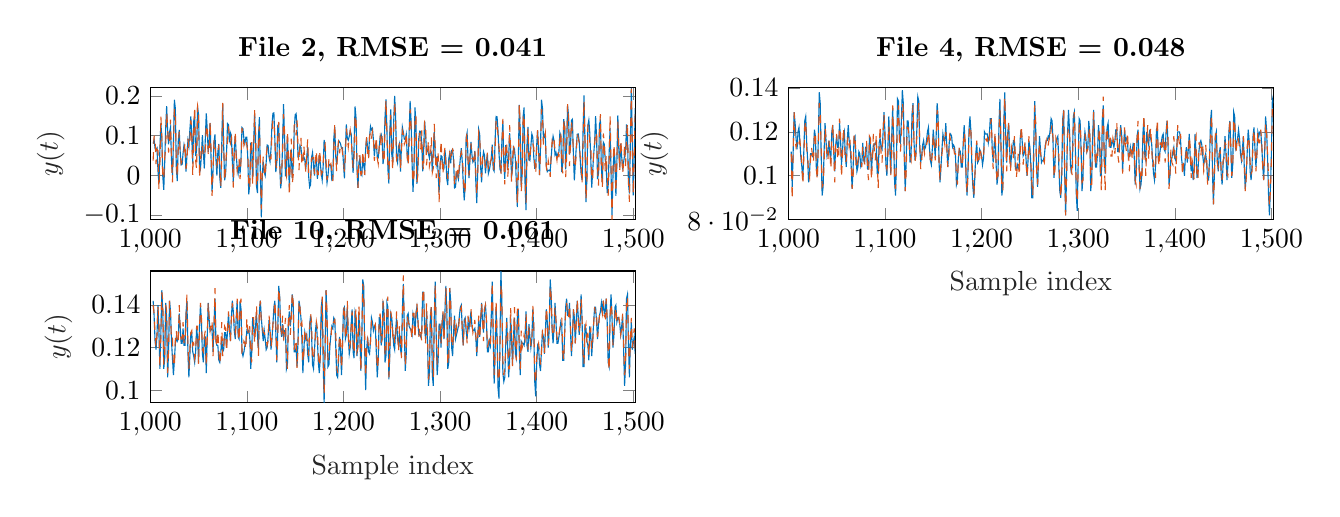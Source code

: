 % This file was created by matlab2tikz.
%
\definecolor{mycolor1}{rgb}{0.0,0.447,0.741}%
\definecolor{mycolor2}{rgb}{0.85,0.325,0.098}%
%
\begin{tikzpicture}

\begin{axis}[%
width=6.159cm,
height=1.674cm,
at={(0cm,2.326cm)},
scale only axis,
xmin=1000,
xmax=1502,
xlabel style={font=\color{white!15!black}},
xlabel={Sample index},
ymin=-0.112,
ymax=0.22,
ylabel style={font=\color{white!15!black}},
ylabel={$y(t)$},
axis background/.style={fill=white},
title style={font=\bfseries},
title={File 2, RMSE = 0.041}
]
\addplot [color=mycolor1, forget plot]
  table[row sep=crcr]{%
1003	0.08\\
1004	0.089\\
1005	0.068\\
1006	0.063\\
1007	0.068\\
1008	0.012\\
1009	-0.021\\
1010	0.066\\
1011	0.132\\
1012	0.094\\
1013	-0.003\\
1014	-0.037\\
1015	0.033\\
1016	0.12\\
1017	0.174\\
1018	0.111\\
1019	0.078\\
1020	0.108\\
1021	0.121\\
1022	0.039\\
1023	0.0\\
1024	0.079\\
1025	0.19\\
1026	0.168\\
1027	0.018\\
1028	-0.015\\
1029	0.085\\
1030	0.114\\
1031	0.059\\
1032	0.026\\
1033	0.027\\
1034	0.056\\
1035	0.077\\
1036	0.065\\
1037	0.009\\
1038	0.05\\
1039	0.087\\
1040	0.072\\
1041	0.113\\
1042	0.148\\
1043	0.095\\
1044	0.029\\
1045	0.136\\
1046	0.149\\
1047	0.048\\
1048	0.063\\
1049	0.172\\
1050	0.153\\
1051	0.028\\
1052	0.017\\
1053	0.052\\
1054	0.101\\
1055	0.056\\
1056	0.017\\
1057	0.091\\
1058	0.156\\
1059	0.116\\
1060	0.058\\
1061	0.083\\
1062	0.132\\
1063	0.038\\
1064	-0.041\\
1065	0.012\\
1066	0.082\\
1067	0.103\\
1068	0.041\\
1069	-0.001\\
1070	0.059\\
1071	0.079\\
1072	-0.006\\
1073	-0.032\\
1074	0.075\\
1075	0.179\\
1076	0.075\\
1077	-0.013\\
1078	0.002\\
1079	0.057\\
1080	0.13\\
1081	0.127\\
1082	0.083\\
1083	0.107\\
1084	0.1\\
1085	0.033\\
1086	-0.018\\
1087	0.068\\
1088	0.097\\
1089	0.053\\
1090	0.018\\
1091	0.004\\
1092	0.028\\
1093	0.004\\
1094	0.044\\
1095	0.12\\
1096	0.117\\
1097	0.091\\
1098	0.081\\
1099	0.096\\
1100	0.096\\
1101	0.04\\
1102	-0.048\\
1103	-0.021\\
1104	0.082\\
1105	0.065\\
1106	-0.009\\
1107	0.074\\
1108	0.154\\
1109	0.101\\
1110	-0.028\\
1111	-0.045\\
1112	0.096\\
1113	0.146\\
1114	-0.001\\
1115	-0.106\\
1116	0.002\\
1117	0.034\\
1118	0.007\\
1119	-0.001\\
1120	0.032\\
1121	0.076\\
1122	0.075\\
1123	0.045\\
1124	0.034\\
1125	0.066\\
1126	0.127\\
1127	0.156\\
1128	0.157\\
1129	0.09\\
1130	0.008\\
1131	0.033\\
1132	0.125\\
1133	0.128\\
1134	0.028\\
1135	-0.033\\
1136	-0.012\\
1137	0.083\\
1138	0.179\\
1139	0.095\\
1140	-0.003\\
1141	0.019\\
1142	0.099\\
1143	0.033\\
1144	-0.032\\
1145	0.046\\
1146	0.058\\
1147	-0.008\\
1148	0.023\\
1149	0.109\\
1150	0.152\\
1151	0.155\\
1152	0.118\\
1153	0.046\\
1154	0.047\\
1155	0.075\\
1156	0.07\\
1157	0.044\\
1158	0.039\\
1159	0.046\\
1160	0.039\\
1161	0.015\\
1162	0.047\\
1163	0.071\\
1164	-0.003\\
1165	-0.03\\
1166	-0.024\\
1167	0.044\\
1168	0.057\\
1169	0.024\\
1170	-0.001\\
1171	0.044\\
1172	0.044\\
1173	-0.009\\
1174	0.013\\
1175	0.051\\
1176	0.031\\
1177	0.006\\
1178	-0.012\\
1179	0.023\\
1180	0.089\\
1181	0.072\\
1182	0.014\\
1183	-0.019\\
1184	-0.001\\
1185	0.028\\
1186	0.026\\
1187	0.023\\
1188	-0.013\\
1189	-0.012\\
1190	0.092\\
1191	0.121\\
1192	0.047\\
1193	0.026\\
1194	0.057\\
1195	0.087\\
1196	0.084\\
1197	0.079\\
1198	0.068\\
1199	0.069\\
1200	0.03\\
1201	-0.008\\
1202	0.068\\
1203	0.128\\
1204	0.093\\
1205	0.088\\
1206	0.098\\
1207	0.112\\
1208	0.104\\
1209	0.046\\
1210	0.006\\
1211	0.072\\
1212	0.173\\
1213	0.145\\
1214	0.018\\
1215	-0.032\\
1216	0.032\\
1217	0.042\\
1218	0.005\\
1219	0.0\\
1220	0.045\\
1221	0.024\\
1222	0.011\\
1223	0.066\\
1224	0.094\\
1225	0.07\\
1226	0.047\\
1227	0.096\\
1228	0.123\\
1229	0.114\\
1230	0.118\\
1231	0.09\\
1232	0.048\\
1233	0.077\\
1234	0.083\\
1235	0.046\\
1236	0.044\\
1237	0.068\\
1238	0.097\\
1239	0.103\\
1240	0.088\\
1241	0.028\\
1242	0.054\\
1243	0.145\\
1244	0.191\\
1245	0.115\\
1246	0.016\\
1247	-0.021\\
1248	0.112\\
1249	0.166\\
1250	0.053\\
1251	0.032\\
1252	0.134\\
1253	0.2\\
1254	0.147\\
1255	0.041\\
1256	0.031\\
1257	0.072\\
1258	0.08\\
1259	0.009\\
1260	0.069\\
1261	0.121\\
1262	0.108\\
1263	0.091\\
1264	0.09\\
1265	0.103\\
1266	0.051\\
1267	0.031\\
1268	0.108\\
1269	0.187\\
1270	0.137\\
1271	0.034\\
1272	-0.042\\
1273	0.017\\
1274	0.171\\
1275	0.132\\
1276	-0.022\\
1277	0.018\\
1278	0.094\\
1279	0.111\\
1280	0.11\\
1281	0.083\\
1282	0.01\\
1283	0.061\\
1284	0.137\\
1285	0.102\\
1286	0.06\\
1287	0.064\\
1288	0.054\\
1289	0.043\\
1290	0.062\\
1291	0.058\\
1292	0.009\\
1293	0.063\\
1294	0.109\\
1295	0.05\\
1296	0.027\\
1297	0.048\\
1298	0.006\\
1299	-0.044\\
1300	0.023\\
1301	0.049\\
1302	0.047\\
1303	0.017\\
1304	0.016\\
1305	0.064\\
1306	0.042\\
1307	-0.01\\
1308	-0.025\\
1309	0.041\\
1310	0.055\\
1311	0.03\\
1312	0.062\\
1313	0.065\\
1314	0.038\\
1315	-0.032\\
1316	-0.03\\
1317	0.005\\
1318	0.001\\
1319	-0.01\\
1320	0.015\\
1321	0.043\\
1322	0.068\\
1323	0.034\\
1324	-0.02\\
1325	-0.063\\
1326	-0.027\\
1327	0.095\\
1328	0.107\\
1329	0.035\\
1330	-0.007\\
1331	0.043\\
1332	0.084\\
1333	0.052\\
1334	0.033\\
1335	0.037\\
1336	0.061\\
1337	-0.016\\
1338	-0.07\\
1339	0.013\\
1340	0.115\\
1341	0.103\\
1342	0.02\\
1343	-0.018\\
1344	0.037\\
1345	0.059\\
1346	0.05\\
1347	0.005\\
1348	0.031\\
1349	0.054\\
1350	0.004\\
1351	0.013\\
1352	0.027\\
1353	0.042\\
1354	0.077\\
1355	0.015\\
1356	0.01\\
1357	0.09\\
1358	0.148\\
1359	0.147\\
1360	0.111\\
1361	0.056\\
1362	0.015\\
1363	0.009\\
1364	0.085\\
1365	0.137\\
1366	0.03\\
1367	-0.009\\
1368	0.076\\
1369	0.06\\
1370	0.013\\
1371	0.044\\
1372	0.106\\
1373	0.071\\
1374	-0.006\\
1375	0.019\\
1376	0.071\\
1377	0.066\\
1378	0.04\\
1379	-0.022\\
1380	-0.08\\
1381	0.032\\
1382	0.177\\
1383	0.107\\
1384	-0.029\\
1385	0.002\\
1386	0.149\\
1387	0.171\\
1388	-0.026\\
1389	-0.088\\
1390	0.076\\
1391	0.122\\
1392	0.04\\
1393	0.037\\
1394	0.073\\
1395	0.104\\
1396	0.096\\
1397	0.046\\
1398	0.018\\
1399	0.02\\
1400	0.076\\
1401	0.113\\
1402	0.061\\
1403	1.259e-05\\
1404	0.073\\
1405	0.19\\
1406	0.169\\
1407	0.092\\
1408	0.101\\
1409	0.093\\
1410	0.023\\
1411	0.009\\
1412	0.012\\
1413	0.013\\
1414	0.01\\
1415	0.042\\
1416	0.079\\
1417	0.098\\
1418	0.087\\
1419	0.051\\
1420	0.057\\
1421	0.044\\
1422	0.054\\
1423	0.057\\
1424	0.107\\
1425	0.099\\
1426	0.008\\
1427	0.03\\
1428	0.141\\
1429	0.121\\
1430	0.015\\
1431	0.07\\
1432	0.176\\
1433	0.15\\
1434	0.052\\
1435	0.072\\
1436	0.138\\
1437	0.141\\
1438	0.052\\
1439	-0.013\\
1440	0.03\\
1441	0.072\\
1442	0.103\\
1443	0.104\\
1444	0.086\\
1445	0.041\\
1446	0.004\\
1447	-0.012\\
1448	0.11\\
1449	0.201\\
1450	0.083\\
1451	-0.068\\
1452	-0.01\\
1453	0.126\\
1454	0.139\\
1455	0.106\\
1456	0.042\\
1457	-0.031\\
1458	0.011\\
1459	0.052\\
1460	0.084\\
1461	0.149\\
1462	0.095\\
1463	-0.01\\
1464	0.005\\
1465	0.129\\
1466	0.137\\
1467	0.017\\
1468	-0.018\\
1469	0.083\\
1470	0.078\\
1471	0.038\\
1472	0.022\\
1473	-0.045\\
1474	-0.027\\
1475	0.054\\
1476	0.119\\
1477	0.005\\
1478	-0.101\\
1479	-0.003\\
1480	0.065\\
1481	0.039\\
1482	-0.052\\
1483	0.03\\
1484	0.151\\
1485	0.068\\
1486	0.02\\
1487	0.079\\
1488	0.046\\
1489	0.02\\
1490	0.033\\
1491	0.05\\
1492	0.054\\
1493	0.128\\
1494	0.096\\
1495	-0.021\\
1496	-0.046\\
1497	0.089\\
1498	0.22\\
1499	0.083\\
1500	-0.051\\
1501	0.049\\
1502	0.169\\
};
\addplot [color=mycolor2, dashed, forget plot]
  table[row sep=crcr]{%
1003	0.037\\
1004	0.098\\
1005	0.099\\
1006	0.028\\
1007	0.065\\
1008	0.062\\
1009	-0.036\\
1010	0.027\\
1011	0.149\\
1012	0.098\\
1013	-0.011\\
1014	-0.01\\
1015	0.044\\
1016	0.068\\
1017	0.158\\
1018	0.122\\
1019	0.057\\
1020	0.081\\
1021	0.14\\
1022	0.041\\
1023	-0.018\\
1024	0.071\\
1025	0.168\\
1026	0.148\\
1027	0.036\\
1028	-0.005\\
1029	0.067\\
1030	0.11\\
1031	0.057\\
1032	0.03\\
1033	0.036\\
1034	0.052\\
1035	0.062\\
1036	0.082\\
1037	0.016\\
1038	0.032\\
1039	0.092\\
1040	0.069\\
1041	0.079\\
1042	0.138\\
1043	0.119\\
1044	-0.003\\
1045	0.109\\
1046	0.173\\
1047	0.037\\
1048	0.015\\
1049	0.176\\
1050	0.166\\
1051	-0.008\\
1052	0.033\\
1053	0.078\\
1054	0.07\\
1055	0.045\\
1056	0.048\\
1057	0.065\\
1058	0.123\\
1059	0.128\\
1060	0.055\\
1061	0.051\\
1062	0.137\\
1063	0.059\\
1064	-0.052\\
1065	0.014\\
1066	0.089\\
1067	0.08\\
1068	0.041\\
1069	0.025\\
1070	0.043\\
1071	0.077\\
1072	0.022\\
1073	-0.031\\
1074	0.042\\
1075	0.182\\
1076	0.083\\
1077	-0.016\\
1078	0.019\\
1079	0.062\\
1080	0.085\\
1081	0.123\\
1082	0.093\\
1083	0.081\\
1084	0.094\\
1085	0.067\\
1086	-0.031\\
1087	0.049\\
1088	0.112\\
1089	0.047\\
1090	0.012\\
1091	0.029\\
1092	0.043\\
1093	-0.01\\
1094	0.038\\
1095	0.119\\
1096	0.101\\
1097	0.075\\
1098	0.084\\
1099	0.092\\
1100	0.076\\
1101	0.057\\
1102	-0.022\\
1103	-0.035\\
1104	0.072\\
1105	0.09\\
1106	-0.023\\
1107	0.047\\
1108	0.164\\
1109	0.104\\
1110	-0.029\\
1111	-0.028\\
1112	0.088\\
1113	0.123\\
1114	0.033\\
1115	-0.086\\
1116	0.008\\
1117	0.047\\
1118	0.011\\
1119	-0.004\\
1120	0.05\\
1121	0.068\\
1122	0.061\\
1123	0.06\\
1124	0.041\\
1125	0.041\\
1126	0.108\\
1127	0.14\\
1128	0.136\\
1129	0.095\\
1130	0.025\\
1131	0.017\\
1132	0.107\\
1133	0.134\\
1134	0.037\\
1135	-0.022\\
1136	0.008\\
1137	0.055\\
1138	0.154\\
1139	0.112\\
1140	0.008\\
1141	-0.003\\
1142	0.112\\
1143	0.052\\
1144	-0.052\\
1145	0.045\\
1146	0.092\\
1147	-0.022\\
1148	-0.0\\
1149	0.126\\
1150	0.128\\
1151	0.1\\
1152	0.138\\
1153	0.065\\
1154	0.013\\
1155	0.075\\
1156	0.094\\
1157	0.024\\
1158	0.034\\
1159	0.075\\
1160	0.041\\
1161	0.008\\
1162	0.054\\
1163	0.09\\
1164	-0.005\\
1165	-0.011\\
1166	-0.007\\
1167	0.042\\
1168	0.045\\
1169	0.045\\
1170	0.003\\
1171	0.036\\
1172	0.063\\
1173	0.002\\
1174	0.002\\
1175	0.064\\
1176	0.046\\
1177	0.002\\
1178	0.007\\
1179	0.031\\
1180	0.069\\
1181	0.077\\
1182	0.036\\
1183	-0.012\\
1184	0.005\\
1185	0.042\\
1186	0.025\\
1187	0.029\\
1188	0.013\\
1189	-0.015\\
1190	0.067\\
1191	0.131\\
1192	0.05\\
1193	0.009\\
1194	0.063\\
1195	0.088\\
1196	0.055\\
1197	0.078\\
1198	0.078\\
1199	0.056\\
1200	0.04\\
1201	0.009\\
1202	0.047\\
1203	0.118\\
1204	0.095\\
1205	0.071\\
1206	0.093\\
1207	0.112\\
1208	0.091\\
1209	0.055\\
1210	0.018\\
1211	0.044\\
1212	0.149\\
1213	0.152\\
1214	0.03\\
1215	-0.032\\
1216	0.048\\
1217	0.049\\
1218	0.001\\
1219	0.004\\
1220	0.063\\
1221	0.026\\
1222	0.001\\
1223	0.07\\
1224	0.096\\
1225	0.057\\
1226	0.038\\
1227	0.097\\
1228	0.108\\
1229	0.091\\
1230	0.111\\
1231	0.099\\
1232	0.036\\
1233	0.063\\
1234	0.098\\
1235	0.043\\
1236	0.029\\
1237	0.071\\
1238	0.096\\
1239	0.075\\
1240	0.099\\
1241	0.041\\
1242	0.03\\
1243	0.112\\
1244	0.19\\
1245	0.103\\
1246	0.027\\
1247	-0.011\\
1248	0.084\\
1249	0.152\\
1250	0.065\\
1251	0.011\\
1252	0.111\\
1253	0.186\\
1254	0.131\\
1255	0.04\\
1256	0.047\\
1257	0.056\\
1258	0.081\\
1259	0.015\\
1260	0.058\\
1261	0.112\\
1262	0.103\\
1263	0.078\\
1264	0.085\\
1265	0.108\\
1266	0.044\\
1267	0.023\\
1268	0.085\\
1269	0.167\\
1270	0.123\\
1271	0.047\\
1272	-0.02\\
1273	-0.002\\
1274	0.135\\
1275	0.153\\
1276	-0.018\\
1277	-0.0\\
1278	0.107\\
1279	0.104\\
1280	0.065\\
1281	0.113\\
1282	0.03\\
1283	0.012\\
1284	0.134\\
1285	0.129\\
1286	0.025\\
1287	0.056\\
1288	0.089\\
1289	0.023\\
1290	0.036\\
1291	0.096\\
1292	0.007\\
1293	0.018\\
1294	0.129\\
1295	0.07\\
1296	-0.007\\
1297	0.059\\
1298	0.058\\
1299	-0.069\\
1300	0.015\\
1301	0.089\\
1302	0.038\\
1303	0.001\\
1304	0.047\\
1305	0.069\\
1306	0.024\\
1307	0.017\\
1308	-0.009\\
1309	0.022\\
1310	0.061\\
1311	0.035\\
1312	0.051\\
1313	0.065\\
1314	0.06\\
1315	-0.027\\
1316	-0.018\\
1317	0.022\\
1318	0.012\\
1319	-0.012\\
1320	0.029\\
1321	0.047\\
1322	0.059\\
1323	0.046\\
1324	0.01\\
1325	-0.047\\
1326	-0.036\\
1327	0.088\\
1328	0.108\\
1329	0.036\\
1330	-0.001\\
1331	0.048\\
1332	0.08\\
1333	0.042\\
1334	0.043\\
1335	0.037\\
1336	0.064\\
1337	0.007\\
1338	-0.051\\
1339	0.001\\
1340	0.109\\
1341	0.102\\
1342	0.028\\
1343	-0.005\\
1344	0.048\\
1345	0.049\\
1346	0.053\\
1347	0.017\\
1348	0.028\\
1349	0.057\\
1350	0.017\\
1351	0.011\\
1352	0.035\\
1353	0.039\\
1354	0.072\\
1355	0.032\\
1356	0.012\\
1357	0.065\\
1358	0.139\\
1359	0.13\\
1360	0.099\\
1361	0.072\\
1362	0.029\\
1363	0.0\\
1364	0.067\\
1365	0.142\\
1366	0.041\\
1367	-0.023\\
1368	0.084\\
1369	0.082\\
1370	-0.005\\
1371	0.03\\
1372	0.126\\
1373	0.069\\
1374	-0.018\\
1375	0.037\\
1376	0.079\\
1377	0.044\\
1378	0.045\\
1379	0.029\\
1380	-0.072\\
1381	-0.005\\
1382	0.18\\
1383	0.128\\
1384	-0.043\\
1385	0.001\\
1386	0.148\\
1387	0.155\\
1388	-0.011\\
1389	-0.069\\
1390	0.066\\
1391	0.119\\
1392	0.034\\
1393	0.037\\
1394	0.085\\
1395	0.085\\
1396	0.08\\
1397	0.07\\
1398	0.032\\
1399	0.003\\
1400	0.07\\
1401	0.116\\
1402	0.064\\
1403	-0.0\\
1404	0.059\\
1405	0.167\\
1406	0.153\\
1407	0.077\\
1408	0.095\\
1409	0.107\\
1410	0.019\\
1411	0.008\\
1412	0.036\\
1413	0.021\\
1414	-0.004\\
1415	0.051\\
1416	0.085\\
1417	0.075\\
1418	0.09\\
1419	0.06\\
1420	0.055\\
1421	0.038\\
1422	0.064\\
1423	0.045\\
1424	0.088\\
1425	0.11\\
1426	0.02\\
1427	0.005\\
1428	0.128\\
1429	0.14\\
1430	-0.005\\
1431	0.045\\
1432	0.179\\
1433	0.14\\
1434	0.023\\
1435	0.079\\
1436	0.136\\
1437	0.108\\
1438	0.062\\
1439	0.017\\
1440	0.023\\
1441	0.053\\
1442	0.106\\
1443	0.093\\
1444	0.083\\
1445	0.05\\
1446	0.024\\
1447	-0.02\\
1448	0.077\\
1449	0.188\\
1450	0.102\\
1451	-0.062\\
1452	-0.016\\
1453	0.127\\
1454	0.111\\
1455	0.082\\
1456	0.08\\
1457	-0.013\\
1458	-0.013\\
1459	0.066\\
1460	0.078\\
1461	0.107\\
1462	0.11\\
1463	0.023\\
1464	-0.026\\
1465	0.116\\
1466	0.154\\
1467	0.013\\
1468	-0.034\\
1469	0.105\\
1470	0.082\\
1471	0.008\\
1472	0.052\\
1473	-0.002\\
1474	-0.052\\
1475	0.034\\
1476	0.151\\
1477	0.024\\
1478	-0.112\\
1479	0.022\\
1480	0.079\\
1481	0.031\\
1482	-0.044\\
1483	0.038\\
1484	0.135\\
1485	0.067\\
1486	0.012\\
1487	0.089\\
1488	0.058\\
1489	0.003\\
1490	0.029\\
1491	0.079\\
1492	0.023\\
1493	0.098\\
1494	0.133\\
1495	-0.002\\
1496	-0.067\\
1497	0.075\\
1498	0.218\\
1499	0.077\\
1500	-0.049\\
1501	0.048\\
1502	0.162\\
};
\end{axis}

\begin{axis}[%
width=6.159cm,
height=1.674cm,
at={(8.104cm,2.326cm)},
scale only axis,
xmin=1000,
xmax=1502,
xlabel style={font=\color{white!15!black}},
xlabel={Sample index},
ymin=0.08,
ymax=0.14,
ylabel style={font=\color{white!15!black}},
ylabel={$y(t)$},
axis background/.style={fill=white},
title style={font=\bfseries},
title={File 4, RMSE = 0.048}
]
\addplot [color=mycolor1, forget plot]
  table[row sep=crcr]{%
1003	0.111\\
1004	0.095\\
1005	0.111\\
1006	0.129\\
1007	0.124\\
1008	0.117\\
1009	0.112\\
1010	0.12\\
1011	0.122\\
1012	0.115\\
1013	0.108\\
1014	0.104\\
1015	0.098\\
1016	0.111\\
1017	0.125\\
1018	0.127\\
1019	0.115\\
1020	0.107\\
1021	0.097\\
1022	0.102\\
1023	0.11\\
1024	0.11\\
1025	0.109\\
1026	0.111\\
1027	0.121\\
1028	0.118\\
1029	0.103\\
1030	0.1\\
1031	0.116\\
1032	0.138\\
1033	0.133\\
1034	0.109\\
1035	0.091\\
1036	0.095\\
1037	0.111\\
1038	0.124\\
1039	0.116\\
1040	0.109\\
1041	0.111\\
1042	0.116\\
1043	0.11\\
1044	0.108\\
1045	0.12\\
1046	0.123\\
1047	0.11\\
1048	0.102\\
1049	0.114\\
1050	0.118\\
1051	0.113\\
1052	0.113\\
1053	0.124\\
1054	0.117\\
1055	0.105\\
1056	0.111\\
1057	0.118\\
1058	0.12\\
1059	0.109\\
1060	0.104\\
1061	0.116\\
1062	0.123\\
1063	0.116\\
1064	0.114\\
1065	0.105\\
1066	0.094\\
1067	0.103\\
1068	0.117\\
1069	0.118\\
1070	0.109\\
1071	0.102\\
1072	0.104\\
1073	0.111\\
1074	0.11\\
1075	0.104\\
1076	0.105\\
1077	0.115\\
1078	0.107\\
1079	0.106\\
1080	0.113\\
1081	0.113\\
1082	0.103\\
1083	0.103\\
1084	0.118\\
1085	0.113\\
1086	0.102\\
1087	0.109\\
1088	0.114\\
1089	0.114\\
1090	0.115\\
1091	0.114\\
1092	0.101\\
1093	0.101\\
1094	0.115\\
1095	0.117\\
1096	0.113\\
1097	0.112\\
1098	0.119\\
1099	0.129\\
1100	0.12\\
1101	0.105\\
1102	0.1\\
1103	0.112\\
1104	0.127\\
1105	0.113\\
1106	0.101\\
1107	0.118\\
1108	0.131\\
1109	0.116\\
1110	0.097\\
1111	0.091\\
1112	0.11\\
1113	0.135\\
1114	0.134\\
1115	0.116\\
1116	0.115\\
1117	0.125\\
1118	0.139\\
1119	0.133\\
1120	0.109\\
1121	0.093\\
1122	0.107\\
1123	0.125\\
1124	0.125\\
1125	0.117\\
1126	0.106\\
1127	0.109\\
1128	0.128\\
1129	0.133\\
1130	0.116\\
1131	0.108\\
1132	0.109\\
1133	0.121\\
1134	0.136\\
1135	0.134\\
1136	0.113\\
1137	0.106\\
1138	0.109\\
1139	0.114\\
1140	0.116\\
1141	0.112\\
1142	0.113\\
1143	0.116\\
1144	0.12\\
1145	0.122\\
1146	0.113\\
1147	0.107\\
1148	0.105\\
1149	0.112\\
1150	0.121\\
1151	0.115\\
1152	0.109\\
1153	0.118\\
1154	0.133\\
1155	0.127\\
1156	0.106\\
1157	0.097\\
1158	0.104\\
1159	0.112\\
1160	0.119\\
1161	0.116\\
1162	0.116\\
1163	0.124\\
1164	0.113\\
1165	0.104\\
1166	0.111\\
1167	0.118\\
1168	0.119\\
1169	0.118\\
1170	0.113\\
1171	0.114\\
1172	0.113\\
1173	0.109\\
1174	0.096\\
1175	0.098\\
1176	0.108\\
1177	0.112\\
1178	0.111\\
1179	0.104\\
1180	0.104\\
1181	0.115\\
1182	0.123\\
1183	0.115\\
1184	0.098\\
1185	0.091\\
1186	0.103\\
1187	0.121\\
1188	0.127\\
1189	0.12\\
1190	0.104\\
1191	0.095\\
1192	0.09\\
1193	0.099\\
1194	0.11\\
1195	0.115\\
1196	0.106\\
1197	0.107\\
1198	0.112\\
1199	0.111\\
1200	0.109\\
1201	0.105\\
1202	0.108\\
1203	0.12\\
1204	0.119\\
1205	0.119\\
1206	0.119\\
1207	0.115\\
1208	0.118\\
1209	0.126\\
1210	0.126\\
1211	0.113\\
1212	0.106\\
1213	0.114\\
1214	0.118\\
1215	0.106\\
1216	0.096\\
1217	0.1\\
1218	0.123\\
1219	0.135\\
1220	0.115\\
1221	0.091\\
1222	0.095\\
1223	0.124\\
1224	0.138\\
1225	0.118\\
1226	0.106\\
1227	0.119\\
1228	0.124\\
1229	0.113\\
1230	0.104\\
1231	0.109\\
1232	0.111\\
1233	0.116\\
1234	0.116\\
1235	0.103\\
1236	0.103\\
1237	0.105\\
1238	0.103\\
1239	0.103\\
1240	0.117\\
1241	0.121\\
1242	0.116\\
1243	0.109\\
1244	0.11\\
1245	0.113\\
1246	0.108\\
1247	0.1\\
1248	0.106\\
1249	0.116\\
1250	0.113\\
1251	0.105\\
1252	0.09\\
1253	0.09\\
1254	0.114\\
1255	0.134\\
1256	0.122\\
1257	0.102\\
1258	0.095\\
1259	0.107\\
1260	0.118\\
1261	0.112\\
1262	0.106\\
1263	0.107\\
1264	0.107\\
1265	0.109\\
1266	0.114\\
1267	0.116\\
1268	0.116\\
1269	0.118\\
1270	0.117\\
1271	0.121\\
1272	0.126\\
1273	0.125\\
1274	0.115\\
1275	0.099\\
1276	0.106\\
1277	0.116\\
1278	0.117\\
1279	0.118\\
1280	0.104\\
1281	0.093\\
1282	0.09\\
1283	0.101\\
1284	0.126\\
1285	0.13\\
1286	0.102\\
1287	0.082\\
1288	0.1\\
1289	0.119\\
1290	0.13\\
1291	0.121\\
1292	0.105\\
1293	0.101\\
1294	0.107\\
1295	0.127\\
1296	0.129\\
1297	0.115\\
1298	0.092\\
1299	0.084\\
1300	0.106\\
1301	0.126\\
1302	0.125\\
1303	0.112\\
1304	0.093\\
1305	0.1\\
1306	0.115\\
1307	0.12\\
1308	0.117\\
1309	0.111\\
1310	0.113\\
1311	0.125\\
1312	0.119\\
1313	0.093\\
1314	0.099\\
1315	0.118\\
1316	0.13\\
1317	0.116\\
1318	0.104\\
1319	0.104\\
1320	0.11\\
1321	0.123\\
1322	0.118\\
1323	0.1\\
1324	0.1\\
1325	0.126\\
1326	0.132\\
1327	0.107\\
1328	0.101\\
1329	0.116\\
1330	0.122\\
1331	0.124\\
1332	0.115\\
1333	0.113\\
1334	0.113\\
1335	0.116\\
1336	0.115\\
1337	0.113\\
1338	0.116\\
1339	0.121\\
1340	0.121\\
1341	0.111\\
1342	0.111\\
1343	0.116\\
1344	0.123\\
1345	0.119\\
1346	0.102\\
1347	0.112\\
1348	0.121\\
1349	0.116\\
1350	0.117\\
1351	0.116\\
1352	0.108\\
1353	0.109\\
1354	0.113\\
1355	0.11\\
1356	0.111\\
1357	0.115\\
1358	0.109\\
1359	0.096\\
1360	0.102\\
1361	0.118\\
1362	0.121\\
1363	0.106\\
1364	0.094\\
1365	0.096\\
1366	0.101\\
1367	0.119\\
1368	0.126\\
1369	0.109\\
1370	0.107\\
1371	0.12\\
1372	0.116\\
1373	0.114\\
1374	0.121\\
1375	0.117\\
1376	0.115\\
1377	0.108\\
1378	0.101\\
1379	0.098\\
1380	0.104\\
1381	0.121\\
1382	0.122\\
1383	0.108\\
1384	0.109\\
1385	0.112\\
1386	0.115\\
1387	0.118\\
1388	0.119\\
1389	0.112\\
1390	0.111\\
1391	0.12\\
1392	0.125\\
1393	0.114\\
1394	0.096\\
1395	0.1\\
1396	0.108\\
1397	0.108\\
1398	0.111\\
1399	0.113\\
1400	0.108\\
1401	0.107\\
1402	0.112\\
1403	0.12\\
1404	0.12\\
1405	0.12\\
1406	0.116\\
1407	0.108\\
1408	0.104\\
1409	0.105\\
1410	0.1\\
1411	0.109\\
1412	0.113\\
1413	0.106\\
1414	0.112\\
1415	0.119\\
1416	0.108\\
1417	0.102\\
1418	0.106\\
1419	0.098\\
1420	0.103\\
1421	0.119\\
1422	0.11\\
1423	0.099\\
1424	0.102\\
1425	0.111\\
1426	0.115\\
1427	0.116\\
1428	0.114\\
1429	0.109\\
1430	0.105\\
1431	0.108\\
1432	0.11\\
1433	0.106\\
1434	0.098\\
1435	0.098\\
1436	0.108\\
1437	0.125\\
1438	0.13\\
1439	0.102\\
1440	0.087\\
1441	0.101\\
1442	0.118\\
1443	0.12\\
1444	0.107\\
1445	0.102\\
1446	0.11\\
1447	0.113\\
1448	0.101\\
1449	0.096\\
1450	0.105\\
1451	0.11\\
1452	0.118\\
1453	0.11\\
1454	0.098\\
1455	0.105\\
1456	0.12\\
1457	0.125\\
1458	0.113\\
1459	0.099\\
1460	0.105\\
1461	0.129\\
1462	0.127\\
1463	0.113\\
1464	0.115\\
1465	0.117\\
1466	0.121\\
1467	0.117\\
1468	0.11\\
1469	0.107\\
1470	0.112\\
1471	0.118\\
1472	0.103\\
1473	0.094\\
1474	0.101\\
1475	0.111\\
1476	0.121\\
1477	0.116\\
1478	0.102\\
1479	0.098\\
1480	0.105\\
1481	0.118\\
1482	0.122\\
1483	0.112\\
1484	0.104\\
1485	0.111\\
1486	0.12\\
1487	0.118\\
1488	0.12\\
1489	0.12\\
1490	0.114\\
1491	0.105\\
1492	0.098\\
1493	0.11\\
1494	0.127\\
1495	0.121\\
1496	0.109\\
1497	0.092\\
1498	0.082\\
1499	0.094\\
1500	0.11\\
1501	0.135\\
1502	0.133\\
};
\addplot [color=mycolor2, dashed, forget plot]
  table[row sep=crcr]{%
1003	0.11\\
1004	0.089\\
1005	0.111\\
1006	0.129\\
1007	0.116\\
1008	0.113\\
1009	0.115\\
1010	0.117\\
1011	0.115\\
1012	0.116\\
1013	0.111\\
1014	0.105\\
1015	0.096\\
1016	0.108\\
1017	0.122\\
1018	0.125\\
1019	0.112\\
1020	0.109\\
1021	0.101\\
1022	0.099\\
1023	0.108\\
1024	0.113\\
1025	0.109\\
1026	0.106\\
1027	0.119\\
1028	0.12\\
1029	0.103\\
1030	0.098\\
1031	0.113\\
1032	0.133\\
1033	0.129\\
1034	0.112\\
1035	0.095\\
1036	0.096\\
1037	0.105\\
1038	0.122\\
1039	0.117\\
1040	0.108\\
1041	0.107\\
1042	0.116\\
1043	0.111\\
1044	0.103\\
1045	0.117\\
1046	0.124\\
1047	0.11\\
1048	0.097\\
1049	0.115\\
1050	0.119\\
1051	0.108\\
1052	0.107\\
1053	0.126\\
1054	0.119\\
1055	0.099\\
1056	0.109\\
1057	0.122\\
1058	0.116\\
1059	0.106\\
1060	0.107\\
1061	0.115\\
1062	0.118\\
1063	0.113\\
1064	0.115\\
1065	0.11\\
1066	0.094\\
1067	0.098\\
1068	0.118\\
1069	0.119\\
1070	0.105\\
1071	0.103\\
1072	0.107\\
1073	0.109\\
1074	0.108\\
1075	0.108\\
1076	0.104\\
1077	0.113\\
1078	0.108\\
1079	0.105\\
1080	0.111\\
1081	0.116\\
1082	0.103\\
1083	0.098\\
1084	0.118\\
1085	0.117\\
1086	0.098\\
1087	0.106\\
1088	0.119\\
1089	0.112\\
1090	0.107\\
1091	0.119\\
1092	0.107\\
1093	0.094\\
1094	0.112\\
1095	0.123\\
1096	0.11\\
1097	0.106\\
1098	0.119\\
1099	0.128\\
1100	0.116\\
1101	0.105\\
1102	0.103\\
1103	0.108\\
1104	0.123\\
1105	0.116\\
1106	0.1\\
1107	0.11\\
1108	0.132\\
1109	0.117\\
1110	0.097\\
1111	0.094\\
1112	0.108\\
1113	0.125\\
1114	0.132\\
1115	0.117\\
1116	0.111\\
1117	0.118\\
1118	0.133\\
1119	0.13\\
1120	0.112\\
1121	0.093\\
1122	0.102\\
1123	0.122\\
1124	0.122\\
1125	0.115\\
1126	0.109\\
1127	0.107\\
1128	0.119\\
1129	0.132\\
1130	0.117\\
1131	0.106\\
1132	0.109\\
1133	0.118\\
1134	0.127\\
1135	0.133\\
1136	0.115\\
1137	0.103\\
1138	0.107\\
1139	0.114\\
1140	0.113\\
1141	0.11\\
1142	0.113\\
1143	0.114\\
1144	0.116\\
1145	0.12\\
1146	0.115\\
1147	0.106\\
1148	0.105\\
1149	0.11\\
1150	0.119\\
1151	0.114\\
1152	0.107\\
1153	0.113\\
1154	0.13\\
1155	0.127\\
1156	0.106\\
1157	0.098\\
1158	0.106\\
1159	0.11\\
1160	0.114\\
1161	0.117\\
1162	0.114\\
1163	0.12\\
1164	0.114\\
1165	0.104\\
1166	0.107\\
1167	0.118\\
1168	0.116\\
1169	0.115\\
1170	0.113\\
1171	0.113\\
1172	0.11\\
1173	0.11\\
1174	0.1\\
1175	0.096\\
1176	0.107\\
1177	0.113\\
1178	0.111\\
1179	0.105\\
1180	0.104\\
1181	0.111\\
1182	0.12\\
1183	0.116\\
1184	0.101\\
1185	0.092\\
1186	0.102\\
1187	0.118\\
1188	0.123\\
1189	0.12\\
1190	0.107\\
1191	0.099\\
1192	0.091\\
1193	0.099\\
1194	0.109\\
1195	0.116\\
1196	0.106\\
1197	0.105\\
1198	0.113\\
1199	0.111\\
1200	0.107\\
1201	0.107\\
1202	0.108\\
1203	0.116\\
1204	0.117\\
1205	0.116\\
1206	0.117\\
1207	0.114\\
1208	0.114\\
1209	0.122\\
1210	0.126\\
1211	0.113\\
1212	0.103\\
1213	0.112\\
1214	0.12\\
1215	0.106\\
1216	0.097\\
1217	0.1\\
1218	0.119\\
1219	0.13\\
1220	0.118\\
1221	0.094\\
1222	0.093\\
1223	0.117\\
1224	0.136\\
1225	0.118\\
1226	0.102\\
1227	0.118\\
1228	0.124\\
1229	0.109\\
1230	0.102\\
1231	0.113\\
1232	0.111\\
1233	0.108\\
1234	0.118\\
1235	0.109\\
1236	0.099\\
1237	0.104\\
1238	0.11\\
1239	0.1\\
1240	0.111\\
1241	0.123\\
1242	0.117\\
1243	0.105\\
1244	0.11\\
1245	0.116\\
1246	0.107\\
1247	0.099\\
1248	0.105\\
1249	0.118\\
1250	0.11\\
1251	0.106\\
1252	0.097\\
1253	0.091\\
1254	0.106\\
1255	0.132\\
1256	0.125\\
1257	0.102\\
1258	0.096\\
1259	0.108\\
1260	0.115\\
1261	0.11\\
1262	0.108\\
1263	0.109\\
1264	0.107\\
1265	0.106\\
1266	0.113\\
1267	0.116\\
1268	0.113\\
1269	0.114\\
1270	0.117\\
1271	0.116\\
1272	0.121\\
1273	0.123\\
1274	0.117\\
1275	0.099\\
1276	0.103\\
1277	0.117\\
1278	0.115\\
1279	0.114\\
1280	0.109\\
1281	0.097\\
1282	0.09\\
1283	0.098\\
1284	0.123\\
1285	0.13\\
1286	0.107\\
1287	0.082\\
1288	0.1\\
1289	0.118\\
1290	0.122\\
1291	0.12\\
1292	0.11\\
1293	0.102\\
1294	0.1\\
1295	0.123\\
1296	0.129\\
1297	0.116\\
1298	0.095\\
1299	0.088\\
1300	0.102\\
1301	0.122\\
1302	0.124\\
1303	0.115\\
1304	0.097\\
1305	0.098\\
1306	0.113\\
1307	0.119\\
1308	0.115\\
1309	0.111\\
1310	0.112\\
1311	0.119\\
1312	0.122\\
1313	0.096\\
1314	0.096\\
1315	0.116\\
1316	0.129\\
1317	0.113\\
1318	0.104\\
1319	0.109\\
1320	0.107\\
1321	0.116\\
1322	0.122\\
1323	0.106\\
1324	0.093\\
1325	0.12\\
1326	0.136\\
1327	0.107\\
1328	0.093\\
1329	0.12\\
1330	0.122\\
1331	0.114\\
1332	0.113\\
1333	0.119\\
1334	0.109\\
1335	0.109\\
1336	0.117\\
1337	0.115\\
1338	0.11\\
1339	0.117\\
1340	0.124\\
1341	0.11\\
1342	0.106\\
1343	0.116\\
1344	0.122\\
1345	0.118\\
1346	0.101\\
1347	0.11\\
1348	0.122\\
1349	0.114\\
1350	0.111\\
1351	0.12\\
1352	0.111\\
1353	0.102\\
1354	0.113\\
1355	0.114\\
1356	0.107\\
1357	0.111\\
1358	0.116\\
1359	0.098\\
1360	0.096\\
1361	0.118\\
1362	0.125\\
1363	0.105\\
1364	0.094\\
1365	0.103\\
1366	0.1\\
1367	0.109\\
1368	0.128\\
1369	0.114\\
1370	0.1\\
1371	0.116\\
1372	0.123\\
1373	0.107\\
1374	0.116\\
1375	0.122\\
1376	0.114\\
1377	0.104\\
1378	0.106\\
1379	0.102\\
1380	0.099\\
1381	0.117\\
1382	0.126\\
1383	0.107\\
1384	0.104\\
1385	0.115\\
1386	0.115\\
1387	0.111\\
1388	0.118\\
1389	0.117\\
1390	0.106\\
1391	0.114\\
1392	0.126\\
1393	0.117\\
1394	0.094\\
1395	0.1\\
1396	0.112\\
1397	0.106\\
1398	0.105\\
1399	0.118\\
1400	0.111\\
1401	0.101\\
1402	0.11\\
1403	0.123\\
1404	0.117\\
1405	0.114\\
1406	0.119\\
1407	0.111\\
1408	0.1\\
1409	0.106\\
1410	0.105\\
1411	0.106\\
1412	0.113\\
1413	0.108\\
1414	0.108\\
1415	0.118\\
1416	0.113\\
1417	0.099\\
1418	0.107\\
1419	0.105\\
1420	0.098\\
1421	0.116\\
1422	0.118\\
1423	0.099\\
1424	0.098\\
1425	0.115\\
1426	0.115\\
1427	0.109\\
1428	0.115\\
1429	0.114\\
1430	0.102\\
1431	0.104\\
1432	0.114\\
1433	0.108\\
1434	0.096\\
1435	0.099\\
1436	0.109\\
1437	0.118\\
1438	0.128\\
1439	0.11\\
1440	0.087\\
1441	0.098\\
1442	0.119\\
1443	0.119\\
1444	0.106\\
1445	0.104\\
1446	0.11\\
1447	0.111\\
1448	0.103\\
1449	0.098\\
1450	0.107\\
1451	0.108\\
1452	0.115\\
1453	0.114\\
1454	0.101\\
1455	0.1\\
1456	0.117\\
1457	0.126\\
1458	0.113\\
1459	0.1\\
1460	0.103\\
1461	0.125\\
1462	0.126\\
1463	0.11\\
1464	0.113\\
1465	0.118\\
1466	0.116\\
1467	0.113\\
1468	0.113\\
1469	0.108\\
1470	0.106\\
1471	0.118\\
1472	0.109\\
1473	0.093\\
1474	0.099\\
1475	0.113\\
1476	0.118\\
1477	0.115\\
1478	0.106\\
1479	0.101\\
1480	0.102\\
1481	0.115\\
1482	0.121\\
1483	0.113\\
1484	0.102\\
1485	0.109\\
1486	0.12\\
1487	0.115\\
1488	0.115\\
1489	0.121\\
1490	0.115\\
1491	0.104\\
1492	0.098\\
1493	0.109\\
1494	0.124\\
1495	0.12\\
1496	0.11\\
1497	0.1\\
1498	0.086\\
1499	0.093\\
1500	0.107\\
1501	0.132\\
1502	0.132\\
};
\end{axis}

\begin{axis}[%
width=6.159cm,
height=1.674cm,
at={(0cm,0cm)},
scale only axis,
xmin=1000,
xmax=1502,
xlabel style={font=\color{white!15!black}},
xlabel={Sample index},
ymin=0.094,
ymax=0.156,
ylabel style={font=\color{white!15!black}},
ylabel={$y(t)$},
axis background/.style={fill=white},
title style={font=\bfseries},
title={File 10, RMSE = 0.061}
]
\addplot [color=mycolor1, forget plot]
  table[row sep=crcr]{%
1003	0.142\\
1004	0.135\\
1005	0.123\\
1006	0.119\\
1007	0.126\\
1008	0.14\\
1009	0.127\\
1010	0.11\\
1011	0.127\\
1012	0.147\\
1013	0.137\\
1014	0.11\\
1015	0.115\\
1016	0.141\\
1017	0.134\\
1018	0.106\\
1019	0.119\\
1020	0.142\\
1021	0.137\\
1022	0.123\\
1023	0.115\\
1024	0.107\\
1025	0.114\\
1026	0.122\\
1027	0.125\\
1028	0.123\\
1029	0.124\\
1030	0.136\\
1031	0.13\\
1032	0.122\\
1033	0.122\\
1034	0.129\\
1035	0.121\\
1036	0.121\\
1037	0.136\\
1038	0.142\\
1039	0.118\\
1040	0.106\\
1041	0.116\\
1042	0.127\\
1043	0.127\\
1044	0.118\\
1045	0.116\\
1046	0.113\\
1047	0.118\\
1048	0.129\\
1049	0.125\\
1050	0.113\\
1051	0.13\\
1052	0.14\\
1053	0.132\\
1054	0.117\\
1055	0.113\\
1056	0.125\\
1057	0.125\\
1058	0.108\\
1059	0.125\\
1060	0.141\\
1061	0.133\\
1062	0.128\\
1063	0.129\\
1064	0.128\\
1065	0.118\\
1066	0.131\\
1067	0.143\\
1068	0.123\\
1069	0.121\\
1070	0.121\\
1071	0.114\\
1072	0.113\\
1073	0.117\\
1074	0.125\\
1075	0.118\\
1076	0.119\\
1077	0.127\\
1078	0.127\\
1079	0.12\\
1080	0.128\\
1081	0.136\\
1082	0.128\\
1083	0.123\\
1084	0.134\\
1085	0.142\\
1086	0.137\\
1087	0.128\\
1088	0.124\\
1089	0.134\\
1090	0.142\\
1091	0.125\\
1092	0.124\\
1093	0.142\\
1094	0.138\\
1095	0.118\\
1096	0.116\\
1097	0.118\\
1098	0.121\\
1099	0.122\\
1100	0.128\\
1101	0.127\\
1102	0.128\\
1103	0.125\\
1104	0.11\\
1105	0.117\\
1106	0.134\\
1107	0.13\\
1108	0.124\\
1109	0.13\\
1110	0.136\\
1111	0.126\\
1112	0.119\\
1113	0.137\\
1114	0.142\\
1115	0.134\\
1116	0.128\\
1117	0.123\\
1118	0.128\\
1119	0.124\\
1120	0.119\\
1121	0.12\\
1122	0.125\\
1123	0.133\\
1124	0.128\\
1125	0.119\\
1126	0.124\\
1127	0.131\\
1128	0.139\\
1129	0.142\\
1130	0.127\\
1131	0.113\\
1132	0.128\\
1133	0.149\\
1134	0.144\\
1135	0.129\\
1136	0.125\\
1137	0.131\\
1138	0.125\\
1139	0.128\\
1140	0.128\\
1141	0.11\\
1142	0.112\\
1143	0.132\\
1144	0.137\\
1145	0.13\\
1146	0.135\\
1147	0.145\\
1148	0.141\\
1149	0.118\\
1150	0.118\\
1151	0.12\\
1152	0.111\\
1153	0.124\\
1154	0.142\\
1155	0.139\\
1156	0.134\\
1157	0.124\\
1158	0.108\\
1159	0.119\\
1160	0.127\\
1161	0.124\\
1162	0.126\\
1163	0.117\\
1164	0.113\\
1165	0.131\\
1166	0.135\\
1167	0.126\\
1168	0.112\\
1169	0.11\\
1170	0.118\\
1171	0.128\\
1172	0.132\\
1173	0.124\\
1174	0.113\\
1175	0.108\\
1176	0.115\\
1177	0.139\\
1178	0.143\\
1179	0.113\\
1180	0.094\\
1181	0.12\\
1182	0.147\\
1183	0.134\\
1184	0.111\\
1185	0.112\\
1186	0.121\\
1187	0.126\\
1188	0.13\\
1189	0.129\\
1190	0.134\\
1191	0.133\\
1192	0.121\\
1193	0.107\\
1194	0.106\\
1195	0.115\\
1196	0.125\\
1197	0.119\\
1198	0.107\\
1199	0.121\\
1200	0.138\\
1201	0.139\\
1202	0.124\\
1203	0.126\\
1204	0.139\\
1205	0.125\\
1206	0.117\\
1207	0.12\\
1208	0.131\\
1209	0.138\\
1210	0.118\\
1211	0.115\\
1212	0.137\\
1213	0.135\\
1214	0.116\\
1215	0.122\\
1216	0.136\\
1217	0.125\\
1218	0.109\\
1219	0.125\\
1220	0.152\\
1221	0.149\\
1222	0.118\\
1223	0.1\\
1224	0.119\\
1225	0.125\\
1226	0.118\\
1227	0.117\\
1228	0.123\\
1229	0.134\\
1230	0.132\\
1231	0.128\\
1232	0.13\\
1233	0.13\\
1234	0.118\\
1235	0.106\\
1236	0.114\\
1237	0.134\\
1238	0.134\\
1239	0.121\\
1240	0.124\\
1241	0.142\\
1242	0.136\\
1243	0.113\\
1244	0.116\\
1245	0.141\\
1246	0.139\\
1247	0.105\\
1248	0.117\\
1249	0.136\\
1250	0.134\\
1251	0.128\\
1252	0.121\\
1253	0.119\\
1254	0.128\\
1255	0.134\\
1256	0.124\\
1257	0.121\\
1258	0.127\\
1259	0.119\\
1260	0.117\\
1261	0.138\\
1262	0.15\\
1263	0.128\\
1264	0.109\\
1265	0.117\\
1266	0.135\\
1267	0.136\\
1268	0.13\\
1269	0.129\\
1270	0.128\\
1271	0.126\\
1272	0.136\\
1273	0.134\\
1274	0.126\\
1275	0.136\\
1276	0.139\\
1277	0.133\\
1278	0.126\\
1279	0.126\\
1280	0.125\\
1281	0.128\\
1282	0.146\\
1283	0.146\\
1284	0.129\\
1285	0.124\\
1286	0.137\\
1287	0.123\\
1288	0.102\\
1289	0.108\\
1290	0.135\\
1291	0.139\\
1292	0.107\\
1293	0.102\\
1294	0.134\\
1295	0.151\\
1296	0.126\\
1297	0.107\\
1298	0.114\\
1299	0.131\\
1300	0.131\\
1301	0.12\\
1302	0.131\\
1303	0.136\\
1304	0.124\\
1305	0.136\\
1306	0.149\\
1307	0.137\\
1308	0.11\\
1309	0.113\\
1310	0.148\\
1311	0.142\\
1312	0.12\\
1313	0.116\\
1314	0.127\\
1315	0.135\\
1316	0.124\\
1317	0.126\\
1318	0.128\\
1319	0.13\\
1320	0.135\\
1321	0.139\\
1322	0.14\\
1323	0.128\\
1324	0.121\\
1325	0.133\\
1326	0.134\\
1327	0.128\\
1328	0.124\\
1329	0.132\\
1330	0.129\\
1331	0.133\\
1332	0.137\\
1333	0.13\\
1334	0.128\\
1335	0.128\\
1336	0.129\\
1337	0.125\\
1338	0.116\\
1339	0.125\\
1340	0.133\\
1341	0.125\\
1342	0.133\\
1343	0.141\\
1344	0.132\\
1345	0.127\\
1346	0.138\\
1347	0.14\\
1348	0.133\\
1349	0.118\\
1350	0.118\\
1351	0.123\\
1352	0.121\\
1353	0.135\\
1354	0.151\\
1355	0.125\\
1356	0.103\\
1357	0.118\\
1358	0.139\\
1359	0.125\\
1360	0.101\\
1361	0.096\\
1362	0.122\\
1363	0.156\\
1364	0.14\\
1365	0.108\\
1366	0.104\\
1367	0.106\\
1368	0.122\\
1369	0.134\\
1370	0.12\\
1371	0.106\\
1372	0.114\\
1373	0.135\\
1374	0.123\\
1375	0.112\\
1376	0.125\\
1377	0.134\\
1378	0.117\\
1379	0.115\\
1380	0.134\\
1381	0.138\\
1382	0.119\\
1383	0.107\\
1384	0.123\\
1385	0.122\\
1386	0.122\\
1387	0.121\\
1388	0.125\\
1389	0.137\\
1390	0.121\\
1391	0.118\\
1392	0.131\\
1393	0.125\\
1394	0.12\\
1395	0.124\\
1396	0.138\\
1397	0.129\\
1398	0.104\\
1399	0.097\\
1400	0.112\\
1401	0.121\\
1402	0.12\\
1403	0.112\\
1404	0.109\\
1405	0.119\\
1406	0.127\\
1407	0.125\\
1408	0.117\\
1409	0.127\\
1410	0.138\\
1411	0.132\\
1412	0.12\\
1413	0.129\\
1414	0.152\\
1415	0.145\\
1416	0.128\\
1417	0.122\\
1418	0.13\\
1419	0.141\\
1420	0.132\\
1421	0.122\\
1422	0.122\\
1423	0.125\\
1424	0.128\\
1425	0.132\\
1426	0.13\\
1427	0.114\\
1428	0.114\\
1429	0.127\\
1430	0.139\\
1431	0.143\\
1432	0.135\\
1433	0.135\\
1434	0.141\\
1435	0.128\\
1436	0.116\\
1437	0.124\\
1438	0.138\\
1439	0.134\\
1440	0.122\\
1441	0.133\\
1442	0.142\\
1443	0.135\\
1444	0.126\\
1445	0.132\\
1446	0.145\\
1447	0.133\\
1448	0.111\\
1449	0.111\\
1450	0.13\\
1451	0.129\\
1452	0.123\\
1453	0.121\\
1454	0.114\\
1455	0.13\\
1456	0.126\\
1457	0.116\\
1458	0.124\\
1459	0.132\\
1460	0.139\\
1461	0.139\\
1462	0.132\\
1463	0.124\\
1464	0.131\\
1465	0.135\\
1466	0.137\\
1467	0.141\\
1468	0.137\\
1469	0.142\\
1470	0.136\\
1471	0.137\\
1472	0.143\\
1473	0.132\\
1474	0.113\\
1475	0.111\\
1476	0.136\\
1477	0.145\\
1478	0.134\\
1479	0.12\\
1480	0.126\\
1481	0.139\\
1482	0.14\\
1483	0.132\\
1484	0.134\\
1485	0.134\\
1486	0.131\\
1487	0.126\\
1488	0.13\\
1489	0.135\\
1490	0.119\\
1491	0.102\\
1492	0.112\\
1493	0.143\\
1494	0.145\\
1495	0.122\\
1496	0.106\\
1497	0.123\\
1498	0.132\\
1499	0.119\\
1500	0.122\\
1501	0.125\\
1502	0.117\\
};
\addplot [color=mycolor2, dashed, forget plot]
  table[row sep=crcr]{%
1003	0.14\\
1004	0.136\\
1005	0.126\\
1006	0.12\\
1007	0.126\\
1008	0.139\\
1009	0.131\\
1010	0.111\\
1011	0.125\\
1012	0.146\\
1013	0.142\\
1014	0.112\\
1015	0.117\\
1016	0.14\\
1017	0.137\\
1018	0.108\\
1019	0.12\\
1020	0.142\\
1021	0.136\\
1022	0.123\\
1023	0.124\\
1024	0.111\\
1025	0.111\\
1026	0.124\\
1027	0.128\\
1028	0.122\\
1029	0.122\\
1030	0.14\\
1031	0.129\\
1032	0.124\\
1033	0.124\\
1034	0.132\\
1035	0.122\\
1036	0.122\\
1037	0.134\\
1038	0.145\\
1039	0.122\\
1040	0.11\\
1041	0.119\\
1042	0.127\\
1043	0.128\\
1044	0.121\\
1045	0.122\\
1046	0.115\\
1047	0.118\\
1048	0.13\\
1049	0.13\\
1050	0.112\\
1051	0.129\\
1052	0.141\\
1053	0.134\\
1054	0.119\\
1055	0.118\\
1056	0.125\\
1057	0.128\\
1058	0.111\\
1059	0.124\\
1060	0.141\\
1061	0.134\\
1062	0.128\\
1063	0.131\\
1064	0.133\\
1065	0.116\\
1066	0.128\\
1067	0.148\\
1068	0.124\\
1069	0.12\\
1070	0.128\\
1071	0.119\\
1072	0.112\\
1073	0.118\\
1074	0.132\\
1075	0.116\\
1076	0.12\\
1077	0.13\\
1078	0.129\\
1079	0.118\\
1080	0.129\\
1081	0.137\\
1082	0.129\\
1083	0.123\\
1084	0.134\\
1085	0.141\\
1086	0.136\\
1087	0.131\\
1088	0.127\\
1089	0.131\\
1090	0.143\\
1091	0.128\\
1092	0.123\\
1093	0.14\\
1094	0.143\\
1095	0.118\\
1096	0.119\\
1097	0.123\\
1098	0.122\\
1099	0.119\\
1100	0.134\\
1101	0.128\\
1102	0.126\\
1103	0.13\\
1104	0.116\\
1105	0.113\\
1106	0.134\\
1107	0.134\\
1108	0.122\\
1109	0.129\\
1110	0.14\\
1111	0.128\\
1112	0.116\\
1113	0.138\\
1114	0.142\\
1115	0.131\\
1116	0.131\\
1117	0.127\\
1118	0.127\\
1119	0.125\\
1120	0.125\\
1121	0.121\\
1122	0.123\\
1123	0.135\\
1124	0.13\\
1125	0.12\\
1126	0.125\\
1127	0.131\\
1128	0.135\\
1129	0.142\\
1130	0.132\\
1131	0.114\\
1132	0.124\\
1133	0.148\\
1134	0.143\\
1135	0.129\\
1136	0.127\\
1137	0.135\\
1138	0.123\\
1139	0.128\\
1140	0.134\\
1141	0.114\\
1142	0.11\\
1143	0.133\\
1144	0.14\\
1145	0.126\\
1146	0.134\\
1147	0.146\\
1148	0.141\\
1149	0.119\\
1150	0.122\\
1151	0.124\\
1152	0.11\\
1153	0.121\\
1154	0.142\\
1155	0.139\\
1156	0.131\\
1157	0.132\\
1158	0.113\\
1159	0.117\\
1160	0.129\\
1161	0.128\\
1162	0.124\\
1163	0.123\\
1164	0.116\\
1165	0.128\\
1166	0.136\\
1167	0.132\\
1168	0.114\\
1169	0.115\\
1170	0.12\\
1171	0.125\\
1172	0.132\\
1173	0.129\\
1174	0.117\\
1175	0.111\\
1176	0.115\\
1177	0.135\\
1178	0.144\\
1179	0.121\\
1180	0.098\\
1181	0.118\\
1182	0.147\\
1183	0.136\\
1184	0.114\\
1185	0.117\\
1186	0.123\\
1187	0.123\\
1188	0.132\\
1189	0.131\\
1190	0.132\\
1191	0.133\\
1192	0.128\\
1193	0.111\\
1194	0.108\\
1195	0.118\\
1196	0.126\\
1197	0.123\\
1198	0.11\\
1199	0.121\\
1200	0.136\\
1201	0.14\\
1202	0.126\\
1203	0.124\\
1204	0.142\\
1205	0.127\\
1206	0.119\\
1207	0.122\\
1208	0.13\\
1209	0.137\\
1210	0.122\\
1211	0.117\\
1212	0.134\\
1213	0.138\\
1214	0.118\\
1215	0.12\\
1216	0.14\\
1217	0.128\\
1218	0.109\\
1219	0.124\\
1220	0.15\\
1221	0.146\\
1222	0.125\\
1223	0.106\\
1224	0.121\\
1225	0.124\\
1226	0.12\\
1227	0.119\\
1228	0.123\\
1229	0.133\\
1230	0.131\\
1231	0.13\\
1232	0.13\\
1233	0.131\\
1234	0.123\\
1235	0.11\\
1236	0.114\\
1237	0.133\\
1238	0.136\\
1239	0.122\\
1240	0.124\\
1241	0.141\\
1242	0.139\\
1243	0.116\\
1244	0.116\\
1245	0.138\\
1246	0.144\\
1247	0.106\\
1248	0.118\\
1249	0.137\\
1250	0.133\\
1251	0.126\\
1252	0.128\\
1253	0.122\\
1254	0.123\\
1255	0.137\\
1256	0.129\\
1257	0.118\\
1258	0.13\\
1259	0.126\\
1260	0.115\\
1261	0.132\\
1262	0.154\\
1263	0.13\\
1264	0.111\\
1265	0.121\\
1266	0.135\\
1267	0.132\\
1268	0.131\\
1269	0.132\\
1270	0.128\\
1271	0.124\\
1272	0.136\\
1273	0.136\\
1274	0.124\\
1275	0.134\\
1276	0.141\\
1277	0.134\\
1278	0.125\\
1279	0.13\\
1280	0.127\\
1281	0.123\\
1282	0.144\\
1283	0.148\\
1284	0.13\\
1285	0.122\\
1286	0.141\\
1287	0.127\\
1288	0.105\\
1289	0.109\\
1290	0.134\\
1291	0.14\\
1292	0.112\\
1293	0.106\\
1294	0.13\\
1295	0.15\\
1296	0.129\\
1297	0.112\\
1298	0.116\\
1299	0.13\\
1300	0.131\\
1301	0.122\\
1302	0.131\\
1303	0.137\\
1304	0.123\\
1305	0.133\\
1306	0.148\\
1307	0.14\\
1308	0.113\\
1309	0.112\\
1310	0.148\\
1311	0.14\\
1312	0.121\\
1313	0.12\\
1314	0.128\\
1315	0.133\\
1316	0.124\\
1317	0.13\\
1318	0.128\\
1319	0.128\\
1320	0.134\\
1321	0.138\\
1322	0.139\\
1323	0.129\\
1324	0.121\\
1325	0.132\\
1326	0.133\\
1327	0.129\\
1328	0.122\\
1329	0.135\\
1330	0.129\\
1331	0.13\\
1332	0.138\\
1333	0.132\\
1334	0.127\\
1335	0.129\\
1336	0.133\\
1337	0.126\\
1338	0.118\\
1339	0.125\\
1340	0.135\\
1341	0.124\\
1342	0.132\\
1343	0.141\\
1344	0.134\\
1345	0.123\\
1346	0.138\\
1347	0.14\\
1348	0.133\\
1349	0.12\\
1350	0.122\\
1351	0.124\\
1352	0.121\\
1353	0.131\\
1354	0.151\\
1355	0.131\\
1356	0.107\\
1357	0.116\\
1358	0.142\\
1359	0.127\\
1360	0.106\\
1361	0.104\\
1362	0.117\\
1363	0.15\\
1364	0.145\\
1365	0.114\\
1366	0.107\\
1367	0.111\\
1368	0.12\\
1369	0.132\\
1370	0.127\\
1371	0.11\\
1372	0.11\\
1373	0.139\\
1374	0.127\\
1375	0.111\\
1376	0.125\\
1377	0.139\\
1378	0.118\\
1379	0.114\\
1380	0.138\\
1381	0.138\\
1382	0.121\\
1383	0.11\\
1384	0.128\\
1385	0.12\\
1386	0.122\\
1387	0.126\\
1388	0.124\\
1389	0.136\\
1390	0.125\\
1391	0.119\\
1392	0.129\\
1393	0.128\\
1394	0.121\\
1395	0.121\\
1396	0.14\\
1397	0.132\\
1398	0.108\\
1399	0.103\\
1400	0.115\\
1401	0.12\\
1402	0.122\\
1403	0.118\\
1404	0.112\\
1405	0.118\\
1406	0.128\\
1407	0.128\\
1408	0.117\\
1409	0.126\\
1410	0.139\\
1411	0.133\\
1412	0.121\\
1413	0.126\\
1414	0.149\\
1415	0.144\\
1416	0.129\\
1417	0.125\\
1418	0.128\\
1419	0.139\\
1420	0.133\\
1421	0.125\\
1422	0.123\\
1423	0.126\\
1424	0.129\\
1425	0.131\\
1426	0.134\\
1427	0.118\\
1428	0.114\\
1429	0.127\\
1430	0.137\\
1431	0.141\\
1432	0.135\\
1433	0.134\\
1434	0.14\\
1435	0.13\\
1436	0.118\\
1437	0.121\\
1438	0.138\\
1439	0.134\\
1440	0.122\\
1441	0.132\\
1442	0.143\\
1443	0.133\\
1444	0.127\\
1445	0.131\\
1446	0.143\\
1447	0.134\\
1448	0.117\\
1449	0.112\\
1450	0.129\\
1451	0.131\\
1452	0.122\\
1453	0.127\\
1454	0.116\\
1455	0.128\\
1456	0.129\\
1457	0.119\\
1458	0.122\\
1459	0.131\\
1460	0.139\\
1461	0.135\\
1462	0.136\\
1463	0.125\\
1464	0.129\\
1465	0.135\\
1466	0.136\\
1467	0.139\\
1468	0.136\\
1469	0.142\\
1470	0.135\\
1471	0.134\\
1472	0.143\\
1473	0.134\\
1474	0.118\\
1475	0.109\\
1476	0.135\\
1477	0.141\\
1478	0.136\\
1479	0.121\\
1480	0.128\\
1481	0.135\\
1482	0.139\\
1483	0.131\\
1484	0.133\\
1485	0.134\\
1486	0.131\\
1487	0.126\\
1488	0.129\\
1489	0.136\\
1490	0.123\\
1491	0.107\\
1492	0.111\\
1493	0.141\\
1494	0.144\\
1495	0.126\\
1496	0.11\\
1497	0.124\\
1498	0.134\\
1499	0.12\\
1500	0.124\\
1501	0.129\\
1502	0.118\\
};
\end{axis}
\end{tikzpicture}%